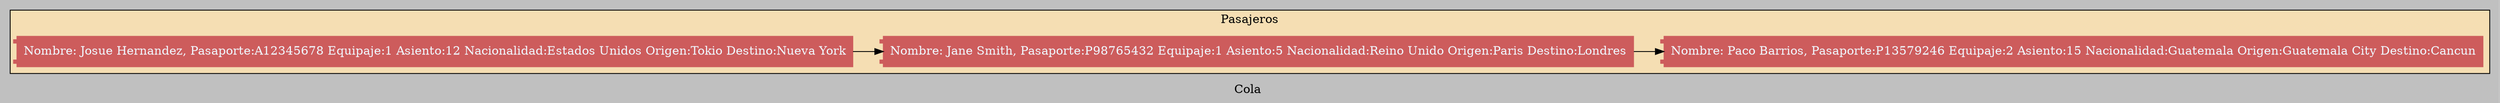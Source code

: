 digraph G { 
rankdir = LR;
label="Cola ";bgcolor=grey 
subgraph cluster_top_floor{
bgcolor=wheat; 
label="Pasajeros";
nodo0[ shape=component , fontcolor=aliceblue , style=filled , color=indianred , label="Nombre: Josue Hernandez, Pasaporte:A12345678 Equipaje:1 Asiento:12 Nacionalidad:Estados Unidos Origen:Tokio Destino:Nueva York"]
nodo1[ shape=component , fontcolor=aliceblue , style=filled , color=indianred , label="Nombre: Jane Smith, Pasaporte:P98765432 Equipaje:1 Asiento:5 Nacionalidad:Reino Unido Origen:Paris Destino:Londres"]
nodo2[ shape=component , fontcolor=aliceblue , style=filled , color=indianred , label="Nombre: Paco Barrios, Pasaporte:P13579246 Equipaje:2 Asiento:15 Nacionalidad:Guatemala Origen:Guatemala City Destino:Cancun"]
nodo0 -> nodo1 -> nodo2;
}
}